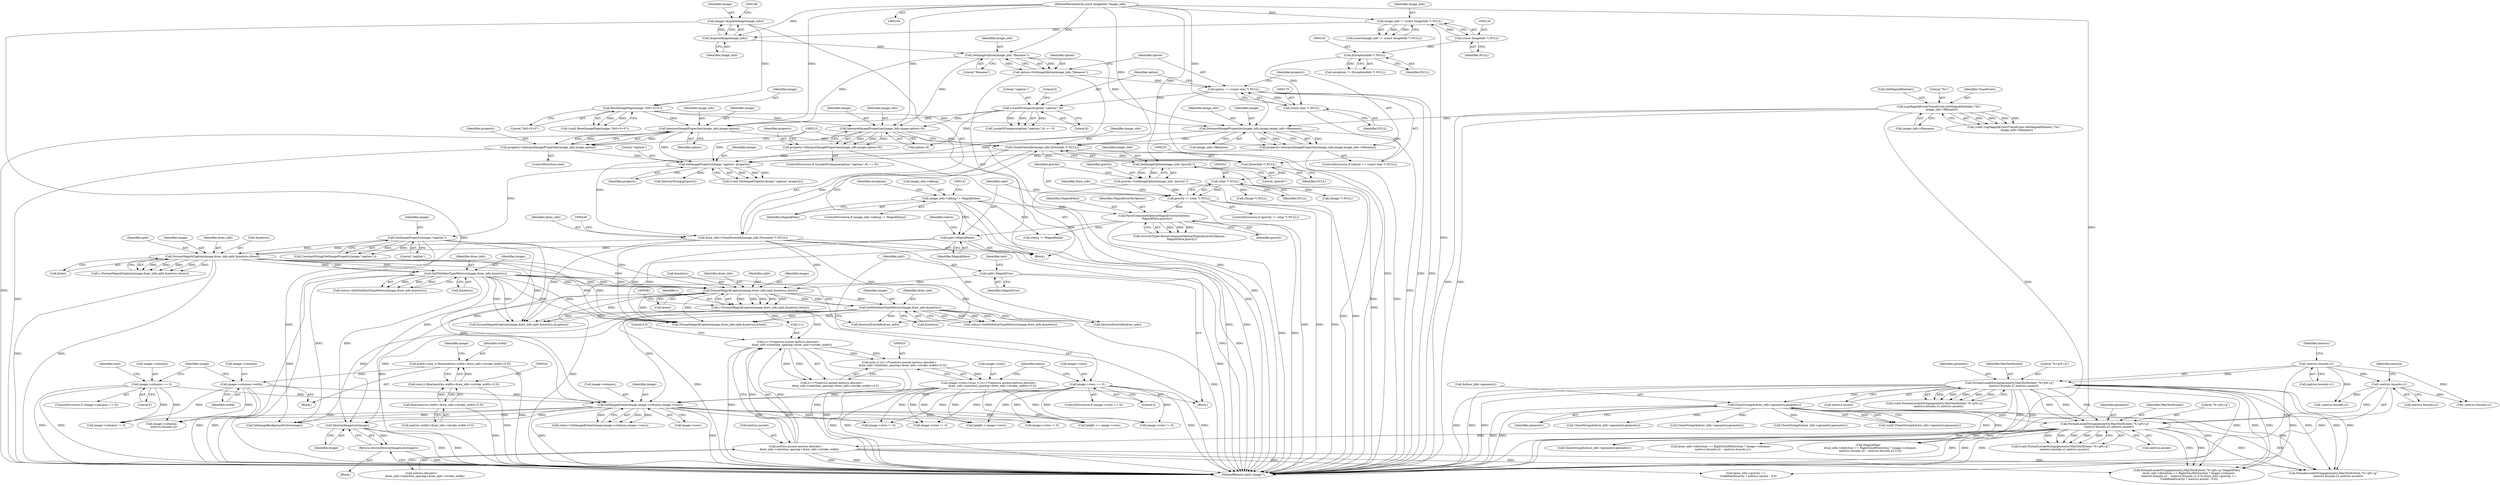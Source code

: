 digraph "0_ImageMagick_aeff00de228bc5a158c2a975ab47845d8a1db456@pointer" {
"1000487" [label="(Call,DestroyImageList(image))"];
"1000225" [label="(Call,GetImageProperty(image,\"caption\"))"];
"1000214" [label="(Call,SetImageProperty(image,\"caption\",property))"];
"1000199" [label="(Call,InterpretImageProperties(image_info,image,option+8))"];
"1000172" [label="(Call,GetImageOption(image_info,\"filename\"))"];
"1000163" [label="(Call,AcquireImage(image_info))"];
"1000123" [label="(Call,image_info != (const ImageInfo *) NULL)"];
"1000105" [label="(MethodParameterIn,const ImageInfo *image_info)"];
"1000125" [label="(Call,(const ImageInfo *) NULL)"];
"1000167" [label="(Call,ResetImagePage(image,\"0x0+0+0\"))"];
"1000161" [label="(Call,image=AcquireImage(image_info))"];
"1000192" [label="(Call,LocaleNCompare(option,\"caption:\",8))"];
"1000176" [label="(Call,option == (const char *) NULL)"];
"1000170" [label="(Call,option=GetImageOption(image_info,\"filename\"))"];
"1000178" [label="(Call,(const char *) NULL)"];
"1000152" [label="(Call,(ExceptionInfo *) NULL)"];
"1000183" [label="(Call,InterpretImageProperties(image_info,image,image_info->filename))"];
"1000142" [label="(Call,LogMagickEvent(TraceEvent,GetMagickModule(),\"%s\",\n      image_info->filename))"];
"1000208" [label="(Call,InterpretImageProperties(image_info,image,option))"];
"1000181" [label="(Call,property=InterpretImageProperties(image_info,image,image_info->filename))"];
"1000206" [label="(Call,property=InterpretImageProperties(image_info,image,option))"];
"1000197" [label="(Call,property=InterpretImageProperties(image_info,image,option+8))"];
"1000425" [label="(Call,GetMultilineTypeMetrics(image,draw_info,&metrics))"];
"1000374" [label="(Call,FormatMagickCaption(image,draw_info,split,&metrics,&text))"];
"1000334" [label="(Call,GetMultilineTypeMetrics(image,draw_info,&metrics))"];
"1000283" [label="(Call,FormatMagickCaption(image,draw_info,split,&metrics,&text))"];
"1000228" [label="(Call,draw_info=CloneDrawInfo(image_info,(DrawInfo *) NULL))"];
"1000230" [label="(Call,CloneDrawInfo(image_info,(DrawInfo *) NULL))"];
"1000232" [label="(Call,(DrawInfo *) NULL)"];
"1000264" [label="(Call,split=MagickFalse)"];
"1000135" [label="(Call,image_info->debug != MagickFalse)"];
"1000260" [label="(Call,ParseCommandOption(MagickGravityOptions,\n      MagickFalse,gravity))"];
"1000249" [label="(Call,gravity != (char *) NULL)"];
"1000243" [label="(Call,gravity=GetImageOption(image_info,\"gravity\"))"];
"1000245" [label="(Call,GetImageOption(image_info,\"gravity\"))"];
"1000251" [label="(Call,(char *) NULL)"];
"1000365" [label="(Call,split=MagickTrue)"];
"1000463" [label="(Call,SetImageExtent(image,image->columns,image->rows))"];
"1000353" [label="(Call,image->columns=width)"];
"1000339" [label="(Call,width=(size_t) floor(metrics.width+draw_info->stroke_width+0.5))"];
"1000341" [label="(Call,(size_t) floor(metrics.width+draw_info->stroke_width+0.5))"];
"1000343" [label="(Call,floor(metrics.width+draw_info->stroke_width+0.5))"];
"1000271" [label="(Call,image->columns == 0)"];
"1000430" [label="(Call,image->rows=(size_t) ((i+1)*(metrics.ascent-metrics.descent+\n        draw_info->interline_spacing+draw_info->stroke_width)+0.5))"];
"1000434" [label="(Call,(size_t) ((i+1)*(metrics.ascent-metrics.descent+\n        draw_info->interline_spacing+draw_info->stroke_width)+0.5))"];
"1000437" [label="(Call,(i+1)*(metrics.ascent-metrics.descent+\n        draw_info->interline_spacing+draw_info->stroke_width))"];
"1000372" [label="(Call,i=FormatMagickCaption(image,draw_info,split,&metrics,&text))"];
"1000441" [label="(Call,metrics.ascent-metrics.descent+\n        draw_info->interline_spacing+draw_info->stroke_width)"];
"1000396" [label="(Call,FormatLocaleString(geometry,MaxTextExtent,\"%+g%+g\",\n        -metrics.bounds.x1,metrics.ascent))"];
"1000326" [label="(Call,CloneString(&draw_info->geometry,geometry))"];
"1000305" [label="(Call,FormatLocaleString(geometry,MaxTextExtent,\"%+g%+g\",\n        -metrics.bounds.x1,metrics.ascent))"];
"1000309" [label="(Call,-metrics.bounds.x1)"];
"1000400" [label="(Call,-metrics.bounds.x1)"];
"1000359" [label="(Call,image->rows == 0)"];
"1000486" [label="(Return,return(DestroyImageList(image));)"];
"1000334" [label="(Call,GetMultilineTypeMetrics(image,draw_info,&metrics))"];
"1000441" [label="(Call,metrics.ascent-metrics.descent+\n        draw_info->interline_spacing+draw_info->stroke_width)"];
"1000584" [label="(Call,CloneString(&draw_info->geometry,geometry))"];
"1000253" [label="(Identifier,NULL)"];
"1000487" [label="(Call,DestroyImageList(image))"];
"1000264" [label="(Call,split=MagickFalse)"];
"1000211" [label="(Identifier,option)"];
"1000246" [label="(Identifier,image_info)"];
"1000336" [label="(Identifier,draw_info)"];
"1000251" [label="(Call,(char *) NULL)"];
"1000243" [label="(Call,gravity=GetImageOption(image_info,\"gravity\"))"];
"1000202" [label="(Call,option+8)"];
"1000339" [label="(Call,width=(size_t) floor(metrics.width+draw_info->stroke_width+0.5))"];
"1000216" [label="(Literal,\"caption\")"];
"1000436" [label="(Call,(i+1)*(metrics.ascent-metrics.descent+\n        draw_info->interline_spacing+draw_info->stroke_width)+0.5)"];
"1000208" [label="(Call,InterpretImageProperties(image_info,image,option))"];
"1000105" [label="(MethodParameterIn,const ImageInfo *image_info)"];
"1000630" [label="(Call,image->columns != 0)"];
"1000358" [label="(ControlStructure,if (image->rows == 0))"];
"1000224" [label="(Call,ConstantString(GetImageProperty(image,\"caption\")))"];
"1000201" [label="(Identifier,image)"];
"1000167" [label="(Call,ResetImagePage(image,\"0x0+0+0\"))"];
"1000263" [label="(Identifier,gravity)"];
"1000431" [label="(Call,image->rows)"];
"1000324" [label="(Call,(void) CloneString(&draw_info->geometry,geometry))"];
"1000210" [label="(Identifier,image)"];
"1000427" [label="(Identifier,draw_info)"];
"1000134" [label="(ControlStructure,if (image_info->debug != MagickFalse))"];
"1000911" [label="(Call,draw_info->direction == RightToLeftDirection ? image->columns-\n     metrics.bounds.x2 : -metrics.bounds.x1)"];
"1000309" [label="(Call,-metrics.bounds.x1)"];
"1000289" [label="(Call,&text)"];
"1000270" [label="(ControlStructure,if (image->columns == 0))"];
"1000814" [label="(Call,height < image->rows)"];
"1000926" [label="(Call,-metrics.bounds.x1)"];
"1000174" [label="(Literal,\"filename\")"];
"1000315" [label="(Call,metrics.ascent)"];
"1000378" [label="(Call,&metrics)"];
"1000124" [label="(Identifier,image_info)"];
"1000497" [label="(Call,DestroyDrawInfo(draw_info))"];
"1000209" [label="(Identifier,image_info)"];
"1000284" [label="(Identifier,image)"];
"1000458" [label="(Call,status != MagickFalse)"];
"1000332" [label="(Call,status=GetMultilineTypeMetrics(image,draw_info,&metrics))"];
"1000107" [label="(Block,)"];
"1000272" [label="(Call,image->columns)"];
"1000906" [label="(Call,FormatLocaleString(geometry,MaxTextExtent,\"%+g%+g\",MagickMax(\n     draw_info->direction == RightToLeftDirection ? image->columns-\n     metrics.bounds.x2 : -metrics.bounds.x1,0.0),draw_info->gravity ==\n     UndefinedGravity ? metrics.ascent : 0.0))"];
"1000177" [label="(Identifier,option)"];
"1000231" [label="(Identifier,image_info)"];
"1000225" [label="(Call,GetImageProperty(image,\"caption\"))"];
"1000285" [label="(Identifier,draw_info)"];
"1000361" [label="(Identifier,image)"];
"1000343" [label="(Call,floor(metrics.width+draw_info->stroke_width+0.5))"];
"1000397" [label="(Identifier,geometry)"];
"1000331" [label="(Identifier,geometry)"];
"1000250" [label="(Identifier,gravity)"];
"1000195" [label="(Literal,8)"];
"1000154" [label="(Identifier,NULL)"];
"1000635" [label="(Call,image->rows != 0)"];
"1000567" [label="(Call,-metrics.bounds.x1)"];
"1000151" [label="(Identifier,exception)"];
"1000357" [label="(Identifier,width)"];
"1000306" [label="(Identifier,geometry)"];
"1000193" [label="(Identifier,option)"];
"1000491" [label="(Call,SetImageBackgroundColor(image))"];
"1000142" [label="(Call,LogMagickEvent(TraceEvent,GetMagickModule(),\"%s\",\n      image_info->filename))"];
"1000369" [label="(Identifier,text)"];
"1000801" [label="(Call,image->rows != 0)"];
"1000169" [label="(Literal,\"0x0+0+0\")"];
"1000374" [label="(Call,FormatMagickCaption(image,draw_info,split,&metrics,&text))"];
"1000212" [label="(Call,(void) SetImageProperty(image,\"caption\",property))"];
"1000172" [label="(Call,GetImageOption(image_info,\"filename\"))"];
"1000125" [label="(Call,(const ImageInfo *) NULL)"];
"1000283" [label="(Call,FormatMagickCaption(image,draw_info,split,&metrics,&text))"];
"1000366" [label="(Identifier,split)"];
"1000394" [label="(Call,(void) FormatLocaleString(geometry,MaxTextExtent,\"%+g%+g\",\n        -metrics.bounds.x1,metrics.ascent))"];
"1000398" [label="(Identifier,MaxTextExtent)"];
"1000401" [label="(Call,metrics.bounds.x1)"];
"1000276" [label="(Block,)"];
"1000173" [label="(Identifier,image_info)"];
"1000206" [label="(Call,property=InterpretImageProperties(image_info,image,option))"];
"1000226" [label="(Identifier,image)"];
"1000186" [label="(Call,image_info->filename)"];
"1000176" [label="(Call,option == (const char *) NULL)"];
"1000287" [label="(Call,&metrics)"];
"1000486" [label="(Return,return(DestroyImageList(image));)"];
"1000123" [label="(Call,image_info != (const ImageInfo *) NULL)"];
"1000136" [label="(Call,image_info->debug)"];
"1000248" [label="(ControlStructure,if (gravity != (char *) NULL))"];
"1000354" [label="(Call,image->columns)"];
"1000376" [label="(Identifier,draw_info)"];
"1000184" [label="(Identifier,image_info)"];
"1000428" [label="(Call,&metrics)"];
"1000275" [label="(Literal,0)"];
"1000205" [label="(ControlStructure,else)"];
"1000465" [label="(Call,image->columns)"];
"1000197" [label="(Call,property=InterpretImageProperties(image_info,image,option+8))"];
"1000305" [label="(Call,FormatLocaleString(geometry,MaxTextExtent,\"%+g%+g\",\n        -metrics.bounds.x1,metrics.ascent))"];
"1000194" [label="(Literal,\"caption:\")"];
"1000445" [label="(Call,metrics.descent+\n        draw_info->interline_spacing+draw_info->stroke_width)"];
"1000214" [label="(Call,SetImageProperty(image,\"caption\",property))"];
"1000353" [label="(Call,image->columns=width)"];
"1000367" [label="(Identifier,MagickTrue)"];
"1000464" [label="(Identifier,image)"];
"1000335" [label="(Identifier,image)"];
"1000217" [label="(Identifier,property)"];
"1000183" [label="(Call,InterpretImageProperties(image_info,image,image_info->filename))"];
"1000232" [label="(Call,(DrawInfo *) NULL)"];
"1000271" [label="(Call,image->columns == 0)"];
"1000669" [label="(Call,image->rows != 0)"];
"1000426" [label="(Identifier,image)"];
"1000310" [label="(Call,metrics.bounds.x1)"];
"1001003" [label="(MethodReturn,static Image *)"];
"1000463" [label="(Call,SetImageExtent(image,image->columns,image->rows))"];
"1000165" [label="(Call,(void) ResetImagePage(image,\"0x0+0+0\"))"];
"1000468" [label="(Call,image->rows)"];
"1000286" [label="(Identifier,split)"];
"1000648" [label="(Call,height >= image->rows)"];
"1000307" [label="(Identifier,MaxTextExtent)"];
"1000244" [label="(Identifier,gravity)"];
"1000423" [label="(Call,status=GetMultilineTypeMetrics(image,draw_info,&metrics))"];
"1000162" [label="(Identifier,image)"];
"1000266" [label="(Identifier,MagickFalse)"];
"1000363" [label="(Literal,0)"];
"1000281" [label="(Call,i=FormatMagickCaption(image,draw_info,split,&metrics,&text))"];
"1000171" [label="(Identifier,option)"];
"1000122" [label="(Call,assert(image_info != (const ImageInfo *) NULL))"];
"1000434" [label="(Call,(size_t) ((i+1)*(metrics.ascent-metrics.descent+\n        draw_info->interline_spacing+draw_info->stroke_width)+0.5))"];
"1000326" [label="(Call,CloneString(&draw_info->geometry,geometry))"];
"1000144" [label="(Call,GetMagickModule())"];
"1000380" [label="(Call,&text)"];
"1000888" [label="(Call,FormatMagickCaption(image,draw_info,split,&metrics,&caption))"];
"1000247" [label="(Literal,\"gravity\")"];
"1000303" [label="(Call,(void) FormatLocaleString(geometry,MaxTextExtent,\"%+g%+g\",\n        -metrics.bounds.x1,metrics.ascent))"];
"1000260" [label="(Call,ParseCommandOption(MagickGravityOptions,\n      MagickFalse,gravity))"];
"1000215" [label="(Identifier,image)"];
"1000150" [label="(Call,exception != (ExceptionInfo *) NULL)"];
"1000168" [label="(Identifier,image)"];
"1000456" [label="(Literal,0.5)"];
"1000308" [label="(Literal,\"%+g%+g\")"];
"1000355" [label="(Identifier,image)"];
"1000340" [label="(Identifier,width)"];
"1000373" [label="(Identifier,i)"];
"1000753" [label="(Call,CloneString(&draw_info->geometry,geometry))"];
"1000475" [label="(Block,)"];
"1000430" [label="(Call,image->rows=(size_t) ((i+1)*(metrics.ascent-metrics.descent+\n        draw_info->interline_spacing+draw_info->stroke_width)+0.5))"];
"1000227" [label="(Literal,\"caption\")"];
"1000191" [label="(Call,LocaleNCompare(option,\"caption:\",8) == 0)"];
"1000344" [label="(Call,metrics.width+draw_info->stroke_width+0.5)"];
"1000417" [label="(Call,CloneString(&draw_info->geometry,geometry))"];
"1000190" [label="(ControlStructure,if (LocaleNCompare(option,\"caption:\",8) == 0))"];
"1000372" [label="(Call,i=FormatMagickCaption(image,draw_info,split,&metrics,&text))"];
"1000152" [label="(Call,(ExceptionInfo *) NULL)"];
"1000327" [label="(Call,&draw_info->geometry)"];
"1000425" [label="(Call,GetMultilineTypeMetrics(image,draw_info,&metrics))"];
"1000164" [label="(Identifier,image_info)"];
"1000127" [label="(Identifier,NULL)"];
"1000377" [label="(Identifier,split)"];
"1000396" [label="(Call,FormatLocaleString(geometry,MaxTextExtent,\"%+g%+g\",\n        -metrics.bounds.x1,metrics.ascent))"];
"1000360" [label="(Call,image->rows)"];
"1000140" [label="(Call,(void) LogMagickEvent(TraceEvent,GetMagickModule(),\"%s\",\n      image_info->filename))"];
"1000459" [label="(Identifier,status)"];
"1000316" [label="(Identifier,metrics)"];
"1000145" [label="(Literal,\"%s\")"];
"1000199" [label="(Call,InterpretImageProperties(image_info,image,option+8))"];
"1000341" [label="(Call,(size_t) floor(metrics.width+draw_info->stroke_width+0.5))"];
"1000406" [label="(Call,metrics.ascent)"];
"1000170" [label="(Call,option=GetImageOption(image_info,\"filename\"))"];
"1000175" [label="(ControlStructure,if (option == (const char *) NULL))"];
"1000139" [label="(Identifier,MagickFalse)"];
"1000359" [label="(Call,image->rows == 0)"];
"1000200" [label="(Identifier,image_info)"];
"1000161" [label="(Call,image=AcquireImage(image_info))"];
"1000478" [label="(Call,DestroyDrawInfo(draw_info))"];
"1000849" [label="(Call,image->rows != 0)"];
"1000438" [label="(Call,i+1)"];
"1000933" [label="(Call,draw_info->gravity ==\n     UndefinedGravity ? metrics.ascent : 0.0)"];
"1000207" [label="(Identifier,property)"];
"1000510" [label="(Call,(Image *) NULL)"];
"1000163" [label="(Call,AcquireImage(image_info))"];
"1000265" [label="(Identifier,split)"];
"1000945" [label="(Call,CloneString(&draw_info->geometry,geometry))"];
"1000245" [label="(Call,GetImageOption(image_info,\"gravity\"))"];
"1000563" [label="(Call,FormatLocaleString(geometry,MaxTextExtent,\"%+g%+g\",\n          -metrics.bounds.x1,metrics.ascent))"];
"1000268" [label="(Identifier,status)"];
"1000400" [label="(Call,-metrics.bounds.x1)"];
"1000437" [label="(Call,(i+1)*(metrics.ascent-metrics.descent+\n        draw_info->interline_spacing+draw_info->stroke_width))"];
"1000910" [label="(Call,MagickMax(\n     draw_info->direction == RightToLeftDirection ? image->columns-\n     metrics.bounds.x2 : -metrics.bounds.x1,0.0))"];
"1000258" [label="(Call,(GravityType) ParseCommandOption(MagickGravityOptions,\n      MagickFalse,gravity))"];
"1000488" [label="(Identifier,image)"];
"1000230" [label="(Call,CloneDrawInfo(image_info,(DrawInfo *) NULL))"];
"1000262" [label="(Identifier,MagickFalse)"];
"1000364" [label="(Block,)"];
"1000143" [label="(Identifier,TraceEvent)"];
"1000180" [label="(Identifier,NULL)"];
"1000461" [label="(Call,status=SetImageExtent(image,image->columns,image->rows))"];
"1000256" [label="(Identifier,draw_info)"];
"1000399" [label="(Literal,\"%+g%+g\")"];
"1000541" [label="(Call,FormatMagickCaption(image,draw_info,split,&metrics,&text))"];
"1000917" [label="(Call,image->columns-\n     metrics.bounds.x2)"];
"1000220" [label="(Call,DestroyString(property))"];
"1000185" [label="(Identifier,image)"];
"1000442" [label="(Call,metrics.ascent)"];
"1000181" [label="(Call,property=InterpretImageProperties(image_info,image,image_info->filename))"];
"1000198" [label="(Identifier,property)"];
"1000135" [label="(Call,image_info->debug != MagickFalse)"];
"1000407" [label="(Identifier,metrics)"];
"1000228" [label="(Call,draw_info=CloneDrawInfo(image_info,(DrawInfo *) NULL))"];
"1000192" [label="(Call,LocaleNCompare(option,\"caption:\",8))"];
"1000196" [label="(Literal,0)"];
"1000997" [label="(Call,(Image *) NULL)"];
"1000365" [label="(Call,split=MagickTrue)"];
"1000178" [label="(Call,(const char *) NULL)"];
"1000375" [label="(Identifier,image)"];
"1000278" [label="(Identifier,text)"];
"1000261" [label="(Identifier,MagickGravityOptions)"];
"1000182" [label="(Identifier,property)"];
"1000234" [label="(Identifier,NULL)"];
"1000146" [label="(Call,image_info->filename)"];
"1000337" [label="(Call,&metrics)"];
"1000249" [label="(Call,gravity != (char *) NULL)"];
"1000229" [label="(Identifier,draw_info)"];
"1000487" -> "1000486"  [label="AST: "];
"1000487" -> "1000488"  [label="CFG: "];
"1000488" -> "1000487"  [label="AST: "];
"1000486" -> "1000487"  [label="CFG: "];
"1000487" -> "1001003"  [label="DDG: "];
"1000487" -> "1001003"  [label="DDG: "];
"1000487" -> "1000486"  [label="DDG: "];
"1000225" -> "1000487"  [label="DDG: "];
"1000425" -> "1000487"  [label="DDG: "];
"1000463" -> "1000487"  [label="DDG: "];
"1000334" -> "1000487"  [label="DDG: "];
"1000225" -> "1000224"  [label="AST: "];
"1000225" -> "1000227"  [label="CFG: "];
"1000226" -> "1000225"  [label="AST: "];
"1000227" -> "1000225"  [label="AST: "];
"1000224" -> "1000225"  [label="CFG: "];
"1000225" -> "1000224"  [label="DDG: "];
"1000225" -> "1000224"  [label="DDG: "];
"1000214" -> "1000225"  [label="DDG: "];
"1000225" -> "1000283"  [label="DDG: "];
"1000225" -> "1000374"  [label="DDG: "];
"1000225" -> "1000463"  [label="DDG: "];
"1000225" -> "1000491"  [label="DDG: "];
"1000214" -> "1000212"  [label="AST: "];
"1000214" -> "1000217"  [label="CFG: "];
"1000215" -> "1000214"  [label="AST: "];
"1000216" -> "1000214"  [label="AST: "];
"1000217" -> "1000214"  [label="AST: "];
"1000212" -> "1000214"  [label="CFG: "];
"1000214" -> "1000212"  [label="DDG: "];
"1000214" -> "1000212"  [label="DDG: "];
"1000214" -> "1000212"  [label="DDG: "];
"1000199" -> "1000214"  [label="DDG: "];
"1000183" -> "1000214"  [label="DDG: "];
"1000208" -> "1000214"  [label="DDG: "];
"1000181" -> "1000214"  [label="DDG: "];
"1000206" -> "1000214"  [label="DDG: "];
"1000197" -> "1000214"  [label="DDG: "];
"1000214" -> "1000220"  [label="DDG: "];
"1000199" -> "1000197"  [label="AST: "];
"1000199" -> "1000202"  [label="CFG: "];
"1000200" -> "1000199"  [label="AST: "];
"1000201" -> "1000199"  [label="AST: "];
"1000202" -> "1000199"  [label="AST: "];
"1000197" -> "1000199"  [label="CFG: "];
"1000199" -> "1001003"  [label="DDG: "];
"1000199" -> "1000197"  [label="DDG: "];
"1000199" -> "1000197"  [label="DDG: "];
"1000199" -> "1000197"  [label="DDG: "];
"1000172" -> "1000199"  [label="DDG: "];
"1000105" -> "1000199"  [label="DDG: "];
"1000167" -> "1000199"  [label="DDG: "];
"1000192" -> "1000199"  [label="DDG: "];
"1000199" -> "1000230"  [label="DDG: "];
"1000172" -> "1000170"  [label="AST: "];
"1000172" -> "1000174"  [label="CFG: "];
"1000173" -> "1000172"  [label="AST: "];
"1000174" -> "1000172"  [label="AST: "];
"1000170" -> "1000172"  [label="CFG: "];
"1000172" -> "1000170"  [label="DDG: "];
"1000172" -> "1000170"  [label="DDG: "];
"1000163" -> "1000172"  [label="DDG: "];
"1000105" -> "1000172"  [label="DDG: "];
"1000172" -> "1000183"  [label="DDG: "];
"1000172" -> "1000208"  [label="DDG: "];
"1000163" -> "1000161"  [label="AST: "];
"1000163" -> "1000164"  [label="CFG: "];
"1000164" -> "1000163"  [label="AST: "];
"1000161" -> "1000163"  [label="CFG: "];
"1000163" -> "1000161"  [label="DDG: "];
"1000123" -> "1000163"  [label="DDG: "];
"1000105" -> "1000163"  [label="DDG: "];
"1000123" -> "1000122"  [label="AST: "];
"1000123" -> "1000125"  [label="CFG: "];
"1000124" -> "1000123"  [label="AST: "];
"1000125" -> "1000123"  [label="AST: "];
"1000122" -> "1000123"  [label="CFG: "];
"1000123" -> "1001003"  [label="DDG: "];
"1000123" -> "1000122"  [label="DDG: "];
"1000123" -> "1000122"  [label="DDG: "];
"1000105" -> "1000123"  [label="DDG: "];
"1000125" -> "1000123"  [label="DDG: "];
"1000105" -> "1000104"  [label="AST: "];
"1000105" -> "1001003"  [label="DDG: "];
"1000105" -> "1000183"  [label="DDG: "];
"1000105" -> "1000208"  [label="DDG: "];
"1000105" -> "1000230"  [label="DDG: "];
"1000105" -> "1000245"  [label="DDG: "];
"1000125" -> "1000127"  [label="CFG: "];
"1000126" -> "1000125"  [label="AST: "];
"1000127" -> "1000125"  [label="AST: "];
"1000125" -> "1000152"  [label="DDG: "];
"1000167" -> "1000165"  [label="AST: "];
"1000167" -> "1000169"  [label="CFG: "];
"1000168" -> "1000167"  [label="AST: "];
"1000169" -> "1000167"  [label="AST: "];
"1000165" -> "1000167"  [label="CFG: "];
"1000167" -> "1000165"  [label="DDG: "];
"1000167" -> "1000165"  [label="DDG: "];
"1000161" -> "1000167"  [label="DDG: "];
"1000167" -> "1000183"  [label="DDG: "];
"1000167" -> "1000208"  [label="DDG: "];
"1000161" -> "1000107"  [label="AST: "];
"1000162" -> "1000161"  [label="AST: "];
"1000166" -> "1000161"  [label="CFG: "];
"1000161" -> "1001003"  [label="DDG: "];
"1000192" -> "1000191"  [label="AST: "];
"1000192" -> "1000195"  [label="CFG: "];
"1000193" -> "1000192"  [label="AST: "];
"1000194" -> "1000192"  [label="AST: "];
"1000195" -> "1000192"  [label="AST: "];
"1000196" -> "1000192"  [label="CFG: "];
"1000192" -> "1000191"  [label="DDG: "];
"1000192" -> "1000191"  [label="DDG: "];
"1000192" -> "1000191"  [label="DDG: "];
"1000176" -> "1000192"  [label="DDG: "];
"1000192" -> "1000202"  [label="DDG: "];
"1000192" -> "1000208"  [label="DDG: "];
"1000176" -> "1000175"  [label="AST: "];
"1000176" -> "1000178"  [label="CFG: "];
"1000177" -> "1000176"  [label="AST: "];
"1000178" -> "1000176"  [label="AST: "];
"1000182" -> "1000176"  [label="CFG: "];
"1000193" -> "1000176"  [label="CFG: "];
"1000176" -> "1001003"  [label="DDG: "];
"1000176" -> "1001003"  [label="DDG: "];
"1000176" -> "1001003"  [label="DDG: "];
"1000170" -> "1000176"  [label="DDG: "];
"1000178" -> "1000176"  [label="DDG: "];
"1000170" -> "1000107"  [label="AST: "];
"1000171" -> "1000170"  [label="AST: "];
"1000177" -> "1000170"  [label="CFG: "];
"1000170" -> "1001003"  [label="DDG: "];
"1000178" -> "1000180"  [label="CFG: "];
"1000179" -> "1000178"  [label="AST: "];
"1000180" -> "1000178"  [label="AST: "];
"1000152" -> "1000178"  [label="DDG: "];
"1000178" -> "1000232"  [label="DDG: "];
"1000152" -> "1000150"  [label="AST: "];
"1000152" -> "1000154"  [label="CFG: "];
"1000153" -> "1000152"  [label="AST: "];
"1000154" -> "1000152"  [label="AST: "];
"1000150" -> "1000152"  [label="CFG: "];
"1000152" -> "1000150"  [label="DDG: "];
"1000183" -> "1000181"  [label="AST: "];
"1000183" -> "1000186"  [label="CFG: "];
"1000184" -> "1000183"  [label="AST: "];
"1000185" -> "1000183"  [label="AST: "];
"1000186" -> "1000183"  [label="AST: "];
"1000181" -> "1000183"  [label="CFG: "];
"1000183" -> "1001003"  [label="DDG: "];
"1000183" -> "1000181"  [label="DDG: "];
"1000183" -> "1000181"  [label="DDG: "];
"1000183" -> "1000181"  [label="DDG: "];
"1000142" -> "1000183"  [label="DDG: "];
"1000183" -> "1000230"  [label="DDG: "];
"1000142" -> "1000140"  [label="AST: "];
"1000142" -> "1000146"  [label="CFG: "];
"1000143" -> "1000142"  [label="AST: "];
"1000144" -> "1000142"  [label="AST: "];
"1000145" -> "1000142"  [label="AST: "];
"1000146" -> "1000142"  [label="AST: "];
"1000140" -> "1000142"  [label="CFG: "];
"1000142" -> "1001003"  [label="DDG: "];
"1000142" -> "1001003"  [label="DDG: "];
"1000142" -> "1001003"  [label="DDG: "];
"1000142" -> "1000140"  [label="DDG: "];
"1000142" -> "1000140"  [label="DDG: "];
"1000142" -> "1000140"  [label="DDG: "];
"1000142" -> "1000140"  [label="DDG: "];
"1000208" -> "1000206"  [label="AST: "];
"1000208" -> "1000211"  [label="CFG: "];
"1000209" -> "1000208"  [label="AST: "];
"1000210" -> "1000208"  [label="AST: "];
"1000211" -> "1000208"  [label="AST: "];
"1000206" -> "1000208"  [label="CFG: "];
"1000208" -> "1001003"  [label="DDG: "];
"1000208" -> "1000206"  [label="DDG: "];
"1000208" -> "1000206"  [label="DDG: "];
"1000208" -> "1000206"  [label="DDG: "];
"1000208" -> "1000230"  [label="DDG: "];
"1000181" -> "1000175"  [label="AST: "];
"1000182" -> "1000181"  [label="AST: "];
"1000213" -> "1000181"  [label="CFG: "];
"1000181" -> "1001003"  [label="DDG: "];
"1000206" -> "1000205"  [label="AST: "];
"1000207" -> "1000206"  [label="AST: "];
"1000213" -> "1000206"  [label="CFG: "];
"1000206" -> "1001003"  [label="DDG: "];
"1000197" -> "1000190"  [label="AST: "];
"1000198" -> "1000197"  [label="AST: "];
"1000213" -> "1000197"  [label="CFG: "];
"1000197" -> "1001003"  [label="DDG: "];
"1000425" -> "1000423"  [label="AST: "];
"1000425" -> "1000428"  [label="CFG: "];
"1000426" -> "1000425"  [label="AST: "];
"1000427" -> "1000425"  [label="AST: "];
"1000428" -> "1000425"  [label="AST: "];
"1000423" -> "1000425"  [label="CFG: "];
"1000425" -> "1001003"  [label="DDG: "];
"1000425" -> "1000423"  [label="DDG: "];
"1000425" -> "1000423"  [label="DDG: "];
"1000425" -> "1000423"  [label="DDG: "];
"1000374" -> "1000425"  [label="DDG: "];
"1000374" -> "1000425"  [label="DDG: "];
"1000374" -> "1000425"  [label="DDG: "];
"1000425" -> "1000463"  [label="DDG: "];
"1000425" -> "1000478"  [label="DDG: "];
"1000425" -> "1000491"  [label="DDG: "];
"1000425" -> "1000497"  [label="DDG: "];
"1000425" -> "1000541"  [label="DDG: "];
"1000425" -> "1000541"  [label="DDG: "];
"1000425" -> "1000888"  [label="DDG: "];
"1000425" -> "1000888"  [label="DDG: "];
"1000374" -> "1000372"  [label="AST: "];
"1000374" -> "1000380"  [label="CFG: "];
"1000375" -> "1000374"  [label="AST: "];
"1000376" -> "1000374"  [label="AST: "];
"1000377" -> "1000374"  [label="AST: "];
"1000378" -> "1000374"  [label="AST: "];
"1000380" -> "1000374"  [label="AST: "];
"1000372" -> "1000374"  [label="CFG: "];
"1000374" -> "1001003"  [label="DDG: "];
"1000374" -> "1001003"  [label="DDG: "];
"1000374" -> "1000372"  [label="DDG: "];
"1000374" -> "1000372"  [label="DDG: "];
"1000374" -> "1000372"  [label="DDG: "];
"1000374" -> "1000372"  [label="DDG: "];
"1000374" -> "1000372"  [label="DDG: "];
"1000334" -> "1000374"  [label="DDG: "];
"1000334" -> "1000374"  [label="DDG: "];
"1000334" -> "1000374"  [label="DDG: "];
"1000228" -> "1000374"  [label="DDG: "];
"1000365" -> "1000374"  [label="DDG: "];
"1000283" -> "1000374"  [label="DDG: "];
"1000374" -> "1000541"  [label="DDG: "];
"1000374" -> "1000541"  [label="DDG: "];
"1000374" -> "1000888"  [label="DDG: "];
"1000334" -> "1000332"  [label="AST: "];
"1000334" -> "1000337"  [label="CFG: "];
"1000335" -> "1000334"  [label="AST: "];
"1000336" -> "1000334"  [label="AST: "];
"1000337" -> "1000334"  [label="AST: "];
"1000332" -> "1000334"  [label="CFG: "];
"1000334" -> "1001003"  [label="DDG: "];
"1000334" -> "1000332"  [label="DDG: "];
"1000334" -> "1000332"  [label="DDG: "];
"1000334" -> "1000332"  [label="DDG: "];
"1000283" -> "1000334"  [label="DDG: "];
"1000283" -> "1000334"  [label="DDG: "];
"1000283" -> "1000334"  [label="DDG: "];
"1000334" -> "1000463"  [label="DDG: "];
"1000334" -> "1000478"  [label="DDG: "];
"1000334" -> "1000491"  [label="DDG: "];
"1000334" -> "1000497"  [label="DDG: "];
"1000334" -> "1000541"  [label="DDG: "];
"1000334" -> "1000541"  [label="DDG: "];
"1000334" -> "1000888"  [label="DDG: "];
"1000334" -> "1000888"  [label="DDG: "];
"1000283" -> "1000281"  [label="AST: "];
"1000283" -> "1000289"  [label="CFG: "];
"1000284" -> "1000283"  [label="AST: "];
"1000285" -> "1000283"  [label="AST: "];
"1000286" -> "1000283"  [label="AST: "];
"1000287" -> "1000283"  [label="AST: "];
"1000289" -> "1000283"  [label="AST: "];
"1000281" -> "1000283"  [label="CFG: "];
"1000283" -> "1001003"  [label="DDG: "];
"1000283" -> "1001003"  [label="DDG: "];
"1000283" -> "1000281"  [label="DDG: "];
"1000283" -> "1000281"  [label="DDG: "];
"1000283" -> "1000281"  [label="DDG: "];
"1000283" -> "1000281"  [label="DDG: "];
"1000283" -> "1000281"  [label="DDG: "];
"1000228" -> "1000283"  [label="DDG: "];
"1000264" -> "1000283"  [label="DDG: "];
"1000283" -> "1000541"  [label="DDG: "];
"1000283" -> "1000541"  [label="DDG: "];
"1000283" -> "1000888"  [label="DDG: "];
"1000228" -> "1000107"  [label="AST: "];
"1000228" -> "1000230"  [label="CFG: "];
"1000229" -> "1000228"  [label="AST: "];
"1000230" -> "1000228"  [label="AST: "];
"1000236" -> "1000228"  [label="CFG: "];
"1000228" -> "1001003"  [label="DDG: "];
"1000230" -> "1000228"  [label="DDG: "];
"1000230" -> "1000228"  [label="DDG: "];
"1000228" -> "1000478"  [label="DDG: "];
"1000228" -> "1000497"  [label="DDG: "];
"1000228" -> "1000541"  [label="DDG: "];
"1000228" -> "1000888"  [label="DDG: "];
"1000230" -> "1000232"  [label="CFG: "];
"1000231" -> "1000230"  [label="AST: "];
"1000232" -> "1000230"  [label="AST: "];
"1000230" -> "1001003"  [label="DDG: "];
"1000232" -> "1000230"  [label="DDG: "];
"1000230" -> "1000245"  [label="DDG: "];
"1000232" -> "1000234"  [label="CFG: "];
"1000233" -> "1000232"  [label="AST: "];
"1000234" -> "1000232"  [label="AST: "];
"1000232" -> "1000251"  [label="DDG: "];
"1000264" -> "1000107"  [label="AST: "];
"1000264" -> "1000266"  [label="CFG: "];
"1000265" -> "1000264"  [label="AST: "];
"1000266" -> "1000264"  [label="AST: "];
"1000268" -> "1000264"  [label="CFG: "];
"1000264" -> "1001003"  [label="DDG: "];
"1000135" -> "1000264"  [label="DDG: "];
"1000260" -> "1000264"  [label="DDG: "];
"1000264" -> "1000541"  [label="DDG: "];
"1000264" -> "1000888"  [label="DDG: "];
"1000135" -> "1000134"  [label="AST: "];
"1000135" -> "1000139"  [label="CFG: "];
"1000136" -> "1000135"  [label="AST: "];
"1000139" -> "1000135"  [label="AST: "];
"1000141" -> "1000135"  [label="CFG: "];
"1000151" -> "1000135"  [label="CFG: "];
"1000135" -> "1001003"  [label="DDG: "];
"1000135" -> "1001003"  [label="DDG: "];
"1000135" -> "1000260"  [label="DDG: "];
"1000135" -> "1000458"  [label="DDG: "];
"1000260" -> "1000258"  [label="AST: "];
"1000260" -> "1000263"  [label="CFG: "];
"1000261" -> "1000260"  [label="AST: "];
"1000262" -> "1000260"  [label="AST: "];
"1000263" -> "1000260"  [label="AST: "];
"1000258" -> "1000260"  [label="CFG: "];
"1000260" -> "1001003"  [label="DDG: "];
"1000260" -> "1001003"  [label="DDG: "];
"1000260" -> "1000258"  [label="DDG: "];
"1000260" -> "1000258"  [label="DDG: "];
"1000260" -> "1000258"  [label="DDG: "];
"1000249" -> "1000260"  [label="DDG: "];
"1000260" -> "1000458"  [label="DDG: "];
"1000249" -> "1000248"  [label="AST: "];
"1000249" -> "1000251"  [label="CFG: "];
"1000250" -> "1000249"  [label="AST: "];
"1000251" -> "1000249"  [label="AST: "];
"1000256" -> "1000249"  [label="CFG: "];
"1000265" -> "1000249"  [label="CFG: "];
"1000249" -> "1001003"  [label="DDG: "];
"1000249" -> "1001003"  [label="DDG: "];
"1000249" -> "1001003"  [label="DDG: "];
"1000243" -> "1000249"  [label="DDG: "];
"1000251" -> "1000249"  [label="DDG: "];
"1000243" -> "1000107"  [label="AST: "];
"1000243" -> "1000245"  [label="CFG: "];
"1000244" -> "1000243"  [label="AST: "];
"1000245" -> "1000243"  [label="AST: "];
"1000250" -> "1000243"  [label="CFG: "];
"1000243" -> "1001003"  [label="DDG: "];
"1000245" -> "1000243"  [label="DDG: "];
"1000245" -> "1000243"  [label="DDG: "];
"1000245" -> "1000247"  [label="CFG: "];
"1000246" -> "1000245"  [label="AST: "];
"1000247" -> "1000245"  [label="AST: "];
"1000245" -> "1001003"  [label="DDG: "];
"1000251" -> "1000253"  [label="CFG: "];
"1000252" -> "1000251"  [label="AST: "];
"1000253" -> "1000251"  [label="AST: "];
"1000251" -> "1001003"  [label="DDG: "];
"1000251" -> "1000510"  [label="DDG: "];
"1000251" -> "1000997"  [label="DDG: "];
"1000365" -> "1000364"  [label="AST: "];
"1000365" -> "1000367"  [label="CFG: "];
"1000366" -> "1000365"  [label="AST: "];
"1000367" -> "1000365"  [label="AST: "];
"1000369" -> "1000365"  [label="CFG: "];
"1000365" -> "1001003"  [label="DDG: "];
"1000463" -> "1000461"  [label="AST: "];
"1000463" -> "1000468"  [label="CFG: "];
"1000464" -> "1000463"  [label="AST: "];
"1000465" -> "1000463"  [label="AST: "];
"1000468" -> "1000463"  [label="AST: "];
"1000461" -> "1000463"  [label="CFG: "];
"1000463" -> "1001003"  [label="DDG: "];
"1000463" -> "1001003"  [label="DDG: "];
"1000463" -> "1000461"  [label="DDG: "];
"1000463" -> "1000461"  [label="DDG: "];
"1000463" -> "1000461"  [label="DDG: "];
"1000353" -> "1000463"  [label="DDG: "];
"1000271" -> "1000463"  [label="DDG: "];
"1000430" -> "1000463"  [label="DDG: "];
"1000359" -> "1000463"  [label="DDG: "];
"1000463" -> "1000491"  [label="DDG: "];
"1000463" -> "1000630"  [label="DDG: "];
"1000463" -> "1000635"  [label="DDG: "];
"1000463" -> "1000648"  [label="DDG: "];
"1000463" -> "1000669"  [label="DDG: "];
"1000463" -> "1000801"  [label="DDG: "];
"1000463" -> "1000814"  [label="DDG: "];
"1000463" -> "1000849"  [label="DDG: "];
"1000463" -> "1000917"  [label="DDG: "];
"1000353" -> "1000276"  [label="AST: "];
"1000353" -> "1000357"  [label="CFG: "];
"1000354" -> "1000353"  [label="AST: "];
"1000357" -> "1000353"  [label="AST: "];
"1000361" -> "1000353"  [label="CFG: "];
"1000353" -> "1001003"  [label="DDG: "];
"1000353" -> "1001003"  [label="DDG: "];
"1000339" -> "1000353"  [label="DDG: "];
"1000353" -> "1000630"  [label="DDG: "];
"1000353" -> "1000917"  [label="DDG: "];
"1000339" -> "1000276"  [label="AST: "];
"1000339" -> "1000341"  [label="CFG: "];
"1000340" -> "1000339"  [label="AST: "];
"1000341" -> "1000339"  [label="AST: "];
"1000355" -> "1000339"  [label="CFG: "];
"1000339" -> "1001003"  [label="DDG: "];
"1000341" -> "1000339"  [label="DDG: "];
"1000341" -> "1000343"  [label="CFG: "];
"1000342" -> "1000341"  [label="AST: "];
"1000343" -> "1000341"  [label="AST: "];
"1000341" -> "1001003"  [label="DDG: "];
"1000343" -> "1000341"  [label="DDG: "];
"1000343" -> "1000344"  [label="CFG: "];
"1000344" -> "1000343"  [label="AST: "];
"1000343" -> "1001003"  [label="DDG: "];
"1000271" -> "1000270"  [label="AST: "];
"1000271" -> "1000275"  [label="CFG: "];
"1000272" -> "1000271"  [label="AST: "];
"1000275" -> "1000271"  [label="AST: "];
"1000278" -> "1000271"  [label="CFG: "];
"1000361" -> "1000271"  [label="CFG: "];
"1000271" -> "1001003"  [label="DDG: "];
"1000271" -> "1001003"  [label="DDG: "];
"1000271" -> "1000630"  [label="DDG: "];
"1000271" -> "1000917"  [label="DDG: "];
"1000430" -> "1000364"  [label="AST: "];
"1000430" -> "1000434"  [label="CFG: "];
"1000431" -> "1000430"  [label="AST: "];
"1000434" -> "1000430"  [label="AST: "];
"1000459" -> "1000430"  [label="CFG: "];
"1000430" -> "1001003"  [label="DDG: "];
"1000430" -> "1001003"  [label="DDG: "];
"1000434" -> "1000430"  [label="DDG: "];
"1000430" -> "1000635"  [label="DDG: "];
"1000430" -> "1000648"  [label="DDG: "];
"1000430" -> "1000669"  [label="DDG: "];
"1000430" -> "1000801"  [label="DDG: "];
"1000430" -> "1000814"  [label="DDG: "];
"1000430" -> "1000849"  [label="DDG: "];
"1000434" -> "1000436"  [label="CFG: "];
"1000435" -> "1000434"  [label="AST: "];
"1000436" -> "1000434"  [label="AST: "];
"1000434" -> "1001003"  [label="DDG: "];
"1000437" -> "1000434"  [label="DDG: "];
"1000437" -> "1000434"  [label="DDG: "];
"1000437" -> "1000436"  [label="AST: "];
"1000437" -> "1000441"  [label="CFG: "];
"1000438" -> "1000437"  [label="AST: "];
"1000441" -> "1000437"  [label="AST: "];
"1000456" -> "1000437"  [label="CFG: "];
"1000437" -> "1001003"  [label="DDG: "];
"1000437" -> "1001003"  [label="DDG: "];
"1000437" -> "1000436"  [label="DDG: "];
"1000437" -> "1000436"  [label="DDG: "];
"1000372" -> "1000437"  [label="DDG: "];
"1000441" -> "1000437"  [label="DDG: "];
"1000441" -> "1000437"  [label="DDG: "];
"1000372" -> "1000364"  [label="AST: "];
"1000373" -> "1000372"  [label="AST: "];
"1000383" -> "1000372"  [label="CFG: "];
"1000372" -> "1001003"  [label="DDG: "];
"1000372" -> "1000438"  [label="DDG: "];
"1000441" -> "1000445"  [label="CFG: "];
"1000442" -> "1000441"  [label="AST: "];
"1000445" -> "1000441"  [label="AST: "];
"1000441" -> "1001003"  [label="DDG: "];
"1000441" -> "1001003"  [label="DDG: "];
"1000396" -> "1000441"  [label="DDG: "];
"1000441" -> "1000563"  [label="DDG: "];
"1000441" -> "1000906"  [label="DDG: "];
"1000441" -> "1000933"  [label="DDG: "];
"1000396" -> "1000394"  [label="AST: "];
"1000396" -> "1000406"  [label="CFG: "];
"1000397" -> "1000396"  [label="AST: "];
"1000398" -> "1000396"  [label="AST: "];
"1000399" -> "1000396"  [label="AST: "];
"1000400" -> "1000396"  [label="AST: "];
"1000406" -> "1000396"  [label="AST: "];
"1000394" -> "1000396"  [label="CFG: "];
"1000396" -> "1001003"  [label="DDG: "];
"1000396" -> "1001003"  [label="DDG: "];
"1000396" -> "1001003"  [label="DDG: "];
"1000396" -> "1000394"  [label="DDG: "];
"1000396" -> "1000394"  [label="DDG: "];
"1000396" -> "1000394"  [label="DDG: "];
"1000396" -> "1000394"  [label="DDG: "];
"1000396" -> "1000394"  [label="DDG: "];
"1000326" -> "1000396"  [label="DDG: "];
"1000305" -> "1000396"  [label="DDG: "];
"1000305" -> "1000396"  [label="DDG: "];
"1000305" -> "1000396"  [label="DDG: "];
"1000400" -> "1000396"  [label="DDG: "];
"1000396" -> "1000417"  [label="DDG: "];
"1000396" -> "1000563"  [label="DDG: "];
"1000396" -> "1000563"  [label="DDG: "];
"1000396" -> "1000906"  [label="DDG: "];
"1000396" -> "1000906"  [label="DDG: "];
"1000396" -> "1000910"  [label="DDG: "];
"1000396" -> "1000911"  [label="DDG: "];
"1000326" -> "1000324"  [label="AST: "];
"1000326" -> "1000331"  [label="CFG: "];
"1000327" -> "1000326"  [label="AST: "];
"1000331" -> "1000326"  [label="AST: "];
"1000324" -> "1000326"  [label="CFG: "];
"1000326" -> "1001003"  [label="DDG: "];
"1000326" -> "1001003"  [label="DDG: "];
"1000326" -> "1000324"  [label="DDG: "];
"1000326" -> "1000324"  [label="DDG: "];
"1000305" -> "1000326"  [label="DDG: "];
"1000326" -> "1000417"  [label="DDG: "];
"1000326" -> "1000563"  [label="DDG: "];
"1000326" -> "1000584"  [label="DDG: "];
"1000326" -> "1000753"  [label="DDG: "];
"1000326" -> "1000906"  [label="DDG: "];
"1000326" -> "1000945"  [label="DDG: "];
"1000305" -> "1000303"  [label="AST: "];
"1000305" -> "1000315"  [label="CFG: "];
"1000306" -> "1000305"  [label="AST: "];
"1000307" -> "1000305"  [label="AST: "];
"1000308" -> "1000305"  [label="AST: "];
"1000309" -> "1000305"  [label="AST: "];
"1000315" -> "1000305"  [label="AST: "];
"1000303" -> "1000305"  [label="CFG: "];
"1000305" -> "1001003"  [label="DDG: "];
"1000305" -> "1001003"  [label="DDG: "];
"1000305" -> "1001003"  [label="DDG: "];
"1000305" -> "1001003"  [label="DDG: "];
"1000305" -> "1000303"  [label="DDG: "];
"1000305" -> "1000303"  [label="DDG: "];
"1000305" -> "1000303"  [label="DDG: "];
"1000305" -> "1000303"  [label="DDG: "];
"1000305" -> "1000303"  [label="DDG: "];
"1000309" -> "1000305"  [label="DDG: "];
"1000305" -> "1000563"  [label="DDG: "];
"1000305" -> "1000563"  [label="DDG: "];
"1000305" -> "1000563"  [label="DDG: "];
"1000305" -> "1000906"  [label="DDG: "];
"1000305" -> "1000906"  [label="DDG: "];
"1000305" -> "1000906"  [label="DDG: "];
"1000305" -> "1000910"  [label="DDG: "];
"1000305" -> "1000911"  [label="DDG: "];
"1000305" -> "1000933"  [label="DDG: "];
"1000309" -> "1000310"  [label="CFG: "];
"1000310" -> "1000309"  [label="AST: "];
"1000316" -> "1000309"  [label="CFG: "];
"1000309" -> "1001003"  [label="DDG: "];
"1000309" -> "1000400"  [label="DDG: "];
"1000309" -> "1000567"  [label="DDG: "];
"1000309" -> "1000926"  [label="DDG: "];
"1000400" -> "1000401"  [label="CFG: "];
"1000401" -> "1000400"  [label="AST: "];
"1000407" -> "1000400"  [label="CFG: "];
"1000400" -> "1001003"  [label="DDG: "];
"1000400" -> "1000567"  [label="DDG: "];
"1000400" -> "1000926"  [label="DDG: "];
"1000359" -> "1000358"  [label="AST: "];
"1000359" -> "1000363"  [label="CFG: "];
"1000360" -> "1000359"  [label="AST: "];
"1000363" -> "1000359"  [label="AST: "];
"1000366" -> "1000359"  [label="CFG: "];
"1000459" -> "1000359"  [label="CFG: "];
"1000359" -> "1001003"  [label="DDG: "];
"1000359" -> "1001003"  [label="DDG: "];
"1000359" -> "1000635"  [label="DDG: "];
"1000359" -> "1000648"  [label="DDG: "];
"1000359" -> "1000669"  [label="DDG: "];
"1000359" -> "1000801"  [label="DDG: "];
"1000359" -> "1000814"  [label="DDG: "];
"1000359" -> "1000849"  [label="DDG: "];
"1000486" -> "1000475"  [label="AST: "];
"1001003" -> "1000486"  [label="CFG: "];
"1000486" -> "1001003"  [label="DDG: "];
}

